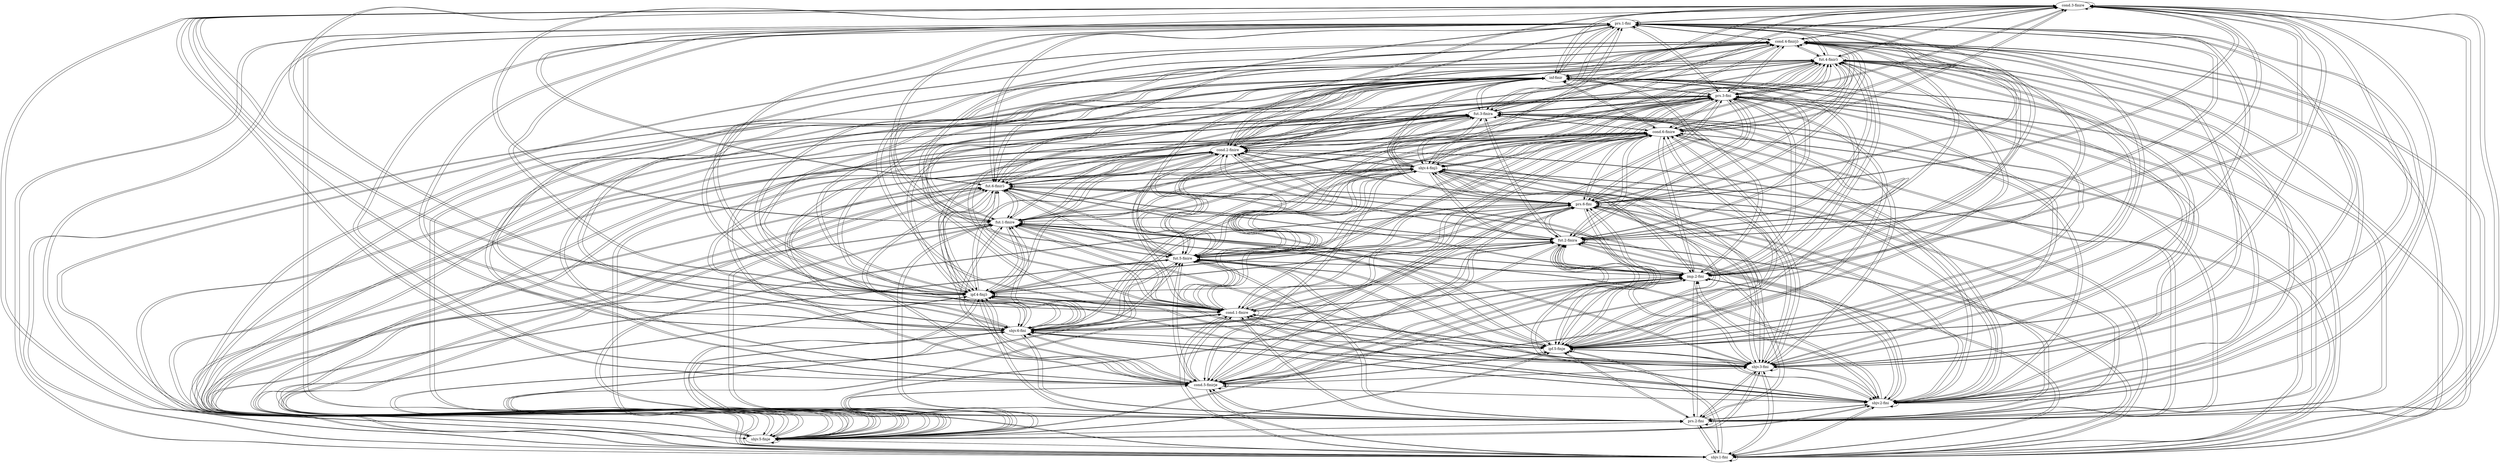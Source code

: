 digraph  {
	node [label="\N"];
	"cond.3-finirE"	 [cell="cond.3",
		label="cond.3-finire",
		tense=cond,
		weight=0.98];
	"cond.3-finirE" -> "cond.3-finirE"	 [weight=0.98];
	"prs.1-fini"	 [cell="prs.1",
		label="prs.1-fini",
		tense=prs,
		weight=1.0];
	"cond.3-finirE" -> "prs.1-fini"	 [weight=1.0];
	"sbjv.1-fini"	 [cell="sbjv.1",
		label="sbjv.1-fini",
		tense=sbjv,
		weight=0.16];
	"cond.3-finirE" -> "sbjv.1-fini"	 [weight=0.0256];
	"sbjv.5-finjE"	 [cell="sbjv.5",
		label="sbjv.5-finje",
		tense=sbjv,
		weight=0.2];
	"cond.3-finirE" -> "sbjv.5-finjE"	 [weight=0.04];
	"prs.2-fini"	 [cell="prs.2",
		label="prs.2-fini",
		tense=prs,
		weight=1.0];
	"cond.3-finirE" -> "prs.2-fini"	 [weight=1.0];
	"sbjv.2-fini"	 [cell="sbjv.2",
		label="sbjv.2-fini",
		tense=sbjv,
		weight=0.16];
	"cond.3-finirE" -> "sbjv.2-fini"	 [weight=0.0256];
	"cond.5-finirjE"	 [cell="cond.5",
		label="cond.5-finirje",
		tense=cond,
		weight=0.98];
	"cond.3-finirE" -> "cond.5-finirjE"	 [weight=0.98];
	"sbjv.3-fini"	 [cell="sbjv.3",
		label="sbjv.3-fini",
		tense=sbjv,
		weight=0.16];
	"cond.3-finirE" -> "sbjv.3-fini"	 [weight=0.0256];
	"ipf.5-finjE"	 [cell="ipf.5",
		label="ipf.5-finje",
		tense=ipf,
		weight=0.2];
	"cond.3-finirE" -> "ipf.5-finjE"	 [weight=0.04];
	"sbjv.6-fini"	 [cell="sbjv.6",
		label="sbjv.6-fini",
		tense=sbjv,
		weight=0.16];
	"cond.3-finirE" -> "sbjv.6-fini"	 [weight=0.0256];
	"cond.1-finirE"	 [cell="cond.1",
		label="cond.1-finire",
		tense=cond,
		weight=0.98];
	"cond.3-finirE" -> "cond.1-finirE"	 [weight=0.98];
	"ipf.4-finjô"	 [cell="ipf.4",
		label="ipf.4-finjɔ̃",
		tense=ipf,
		weight=0.2];
	"cond.3-finirE" -> "ipf.4-finjô"	 [weight=0.04];
	"imp.2-fini"	 [cell="imp.2",
		label="imp.2-fini",
		tense=imp,
		weight=1.0];
	"cond.3-finirE" -> "imp.2-fini"	 [weight=1.0];
	"fut.5-finirE"	 [cell="fut.5",
		label="fut.5-finire",
		tense=fut,
		weight=0.98];
	"cond.3-finirE" -> "fut.5-finirE"	 [weight=0.98];
	"fut.2-finira"	 [cell="fut.2",
		label="fut.2-finira",
		tense=fut,
		weight=0.98];
	"cond.3-finirE" -> "fut.2-finira"	 [weight=0.98];
	"fut.1-finirE"	 [cell="fut.1",
		label="fut.1-finire",
		tense=fut,
		weight=0.98];
	"cond.3-finirE" -> "fut.1-finirE"	 [weight=0.98];
	"prs.6-fini"	 [cell="prs.6",
		label="prs.6-fini",
		tense=prs,
		weight=0.16];
	"cond.3-finirE" -> "prs.6-fini"	 [weight=0.0256];
	"fut.6-finirô"	 [cell="fut.6",
		label="fut.6-finirɔ̃",
		tense=fut,
		weight=0.98];
	"cond.3-finirE" -> "fut.6-finirô"	 [weight=0.98];
	"sbjv.4-finjô"	 [cell="sbjv.4",
		label="sbjv.4-finjɔ̃",
		tense=sbjv,
		weight=0.2];
	"cond.3-finirE" -> "sbjv.4-finjô"	 [weight=0.04];
	"cond.2-finirE"	 [cell="cond.2",
		label="cond.2-finire",
		tense=cond,
		weight=0.98];
	"cond.3-finirE" -> "cond.2-finirE"	 [weight=0.98];
	"cond.6-finirE"	 [cell="cond.6",
		label="cond.6-finire",
		tense=cond,
		weight=0.98];
	"cond.3-finirE" -> "cond.6-finirE"	 [weight=0.98];
	"fut.3-finira"	 [cell="fut.3",
		label="fut.3-finira",
		tense=fut,
		weight=0.98];
	"cond.3-finirE" -> "fut.3-finira"	 [weight=0.98];
	"prs.3-fini"	 [cell="prs.3",
		label="prs.3-fini",
		tense=prs,
		weight=1.0];
	"cond.3-finirE" -> "prs.3-fini"	 [weight=1.0];
	"inf-finir"	 [cell=inf,
		label="inf-finir",
		tense=inf,
		weight=0.48];
	"cond.3-finirE" -> "inf-finir"	 [weight=0.2304];
	"fut.4-finirô"	 [cell="fut.4",
		label="fut.4-finirɔ̃",
		tense=fut,
		weight=0.98];
	"cond.3-finirE" -> "fut.4-finirô"	 [weight=0.98];
	"cond.4-finirjô"	 [cell="cond.4",
		label="cond.4-finirjɔ̃",
		tense=cond,
		weight=0.98];
	"cond.3-finirE" -> "cond.4-finirjô"	 [weight=0.98];
	"prs.1-fini" -> "cond.3-finirE"	 [weight=0.9604];
	"prs.1-fini" -> "prs.1-fini"	 [weight=1.0];
	"prs.1-fini" -> "sbjv.1-fini"	 [weight=0.0256];
	"prs.1-fini" -> "sbjv.5-finjE"	 [weight=0.04];
	"prs.1-fini" -> "prs.2-fini"	 [weight=1.0];
	"prs.1-fini" -> "sbjv.2-fini"	 [weight=0.0256];
	"prs.1-fini" -> "cond.5-finirjE"	 [weight=0.9604];
	"prs.1-fini" -> "sbjv.3-fini"	 [weight=0.0256];
	"prs.1-fini" -> "ipf.5-finjE"	 [weight=0.04];
	"prs.1-fini" -> "sbjv.6-fini"	 [weight=0.0256];
	"prs.1-fini" -> "cond.1-finirE"	 [weight=0.9604];
	"prs.1-fini" -> "ipf.4-finjô"	 [weight=0.04];
	"prs.1-fini" -> "imp.2-fini"	 [weight=1.0];
	"prs.1-fini" -> "fut.5-finirE"	 [weight=0.9604];
	"prs.1-fini" -> "fut.2-finira"	 [weight=0.9604];
	"prs.1-fini" -> "fut.1-finirE"	 [weight=0.9604];
	"prs.1-fini" -> "prs.6-fini"	 [weight=0.0256];
	"prs.1-fini" -> "fut.6-finirô"	 [weight=0.9604];
	"prs.1-fini" -> "sbjv.4-finjô"	 [weight=0.04];
	"prs.1-fini" -> "cond.2-finirE"	 [weight=0.9604];
	"prs.1-fini" -> "cond.6-finirE"	 [weight=0.9604];
	"prs.1-fini" -> "fut.3-finira"	 [weight=0.9604];
	"prs.1-fini" -> "prs.3-fini"	 [weight=1.0];
	"prs.1-fini" -> "inf-finir"	 [weight=0.2304];
	"prs.1-fini" -> "fut.4-finirô"	 [weight=0.9604];
	"prs.1-fini" -> "cond.4-finirjô"	 [weight=0.9604];
	"sbjv.1-fini" -> "cond.3-finirE"	 [weight=0.98];
	"sbjv.1-fini" -> "prs.1-fini"	 [weight=1.0];
	"sbjv.1-fini" -> "sbjv.1-fini"	 [weight=0.16];
	"sbjv.1-fini" -> "sbjv.5-finjE"	 [weight=0.184];
	"sbjv.1-fini" -> "prs.2-fini"	 [weight=1.0];
	"sbjv.1-fini" -> "sbjv.2-fini"	 [weight=0.16];
	"sbjv.1-fini" -> "cond.5-finirjE"	 [weight=0.98];
	"sbjv.1-fini" -> "sbjv.3-fini"	 [weight=0.16];
	"sbjv.1-fini" -> "ipf.5-finjE"	 [weight=0.184];
	"sbjv.1-fini" -> "sbjv.6-fini"	 [weight=0.16];
	"sbjv.1-fini" -> "cond.1-finirE"	 [weight=0.98];
	"sbjv.1-fini" -> "ipf.4-finjô"	 [weight=0.184];
	"sbjv.1-fini" -> "imp.2-fini"	 [weight=1.0];
	"sbjv.1-fini" -> "fut.5-finirE"	 [weight=0.98];
	"sbjv.1-fini" -> "fut.2-finira"	 [weight=0.98];
	"sbjv.1-fini" -> "fut.1-finirE"	 [weight=0.98];
	"sbjv.1-fini" -> "prs.6-fini"	 [weight=0.16];
	"sbjv.1-fini" -> "fut.6-finirô"	 [weight=0.98];
	"sbjv.1-fini" -> "sbjv.4-finjô"	 [weight=0.184];
	"sbjv.1-fini" -> "cond.2-finirE"	 [weight=0.98];
	"sbjv.1-fini" -> "cond.6-finirE"	 [weight=0.98];
	"sbjv.1-fini" -> "fut.3-finira"	 [weight=0.98];
	"sbjv.1-fini" -> "prs.3-fini"	 [weight=1.0];
	"sbjv.1-fini" -> "inf-finir"	 [weight=0.0192];
	"sbjv.1-fini" -> "fut.4-finirô"	 [weight=0.98];
	"sbjv.1-fini" -> "cond.4-finirjô"	 [weight=0.98];
	"sbjv.5-finjE" -> "cond.3-finirE"	 [weight=0.0294];
	"sbjv.5-finjE" -> "prs.1-fini"	 [weight=0.07];
	"sbjv.5-finjE" -> "sbjv.1-fini"	 [weight=0.008];
	"sbjv.5-finjE" -> "sbjv.5-finjE"	 [weight=0.2];
	"sbjv.5-finjE" -> "prs.2-fini"	 [weight=0.07];
	"sbjv.5-finjE" -> "sbjv.2-fini"	 [weight=0.008];
	"sbjv.5-finjE" -> "cond.5-finirjE"	 [weight=0.0294];
	"sbjv.5-finjE" -> "sbjv.3-fini"	 [weight=0.008];
	"sbjv.5-finjE" -> "ipf.5-finjE"	 [weight=0.2];
	"sbjv.5-finjE" -> "sbjv.6-fini"	 [weight=0.008];
	"sbjv.5-finjE" -> "cond.1-finirE"	 [weight=0.0294];
	"sbjv.5-finjE" -> "ipf.4-finjô"	 [weight=0.2];
	"sbjv.5-finjE" -> "imp.2-fini"	 [weight=0.07];
	"sbjv.5-finjE" -> "fut.5-finirE"	 [weight=0.0294];
	"sbjv.5-finjE" -> "fut.2-finira"	 [weight=0.0294];
	"sbjv.5-finjE" -> "fut.1-finirE"	 [weight=0.0294];
	"sbjv.5-finjE" -> "prs.6-fini"	 [weight=0.008];
	"sbjv.5-finjE" -> "fut.6-finirô"	 [weight=0.0294];
	"sbjv.5-finjE" -> "sbjv.4-finjô"	 [weight=0.2];
	"sbjv.5-finjE" -> "cond.2-finirE"	 [weight=0.0294];
	"sbjv.5-finjE" -> "cond.6-finirE"	 [weight=0.0294];
	"sbjv.5-finjE" -> "fut.3-finira"	 [weight=0.0294];
	"sbjv.5-finjE" -> "prs.3-fini"	 [weight=0.07];
	"sbjv.5-finjE" -> "inf-finir"	 [weight=0.0192];
	"sbjv.5-finjE" -> "fut.4-finirô"	 [weight=0.0294];
	"sbjv.5-finjE" -> "cond.4-finirjô"	 [weight=0.0294];
	"prs.2-fini" -> "cond.3-finirE"	 [weight=0.9604];
	"prs.2-fini" -> "prs.1-fini"	 [weight=1.0];
	"prs.2-fini" -> "sbjv.1-fini"	 [weight=0.0256];
	"prs.2-fini" -> "sbjv.5-finjE"	 [weight=0.04];
	"prs.2-fini" -> "prs.2-fini"	 [weight=1.0];
	"prs.2-fini" -> "sbjv.2-fini"	 [weight=0.0256];
	"prs.2-fini" -> "cond.5-finirjE"	 [weight=0.9604];
	"prs.2-fini" -> "sbjv.3-fini"	 [weight=0.0256];
	"prs.2-fini" -> "ipf.5-finjE"	 [weight=0.04];
	"prs.2-fini" -> "sbjv.6-fini"	 [weight=0.0256];
	"prs.2-fini" -> "cond.1-finirE"	 [weight=0.9604];
	"prs.2-fini" -> "ipf.4-finjô"	 [weight=0.04];
	"prs.2-fini" -> "imp.2-fini"	 [weight=1.0];
	"prs.2-fini" -> "fut.5-finirE"	 [weight=0.9604];
	"prs.2-fini" -> "fut.2-finira"	 [weight=0.9604];
	"prs.2-fini" -> "fut.1-finirE"	 [weight=0.9604];
	"prs.2-fini" -> "prs.6-fini"	 [weight=0.0256];
	"prs.2-fini" -> "fut.6-finirô"	 [weight=0.9604];
	"prs.2-fini" -> "sbjv.4-finjô"	 [weight=0.04];
	"prs.2-fini" -> "cond.2-finirE"	 [weight=0.9604];
	"prs.2-fini" -> "cond.6-finirE"	 [weight=0.9604];
	"prs.2-fini" -> "fut.3-finira"	 [weight=0.9604];
	"prs.2-fini" -> "prs.3-fini"	 [weight=1.0];
	"prs.2-fini" -> "inf-finir"	 [weight=0.2304];
	"prs.2-fini" -> "fut.4-finirô"	 [weight=0.9604];
	"prs.2-fini" -> "cond.4-finirjô"	 [weight=0.9604];
	"sbjv.2-fini" -> "cond.3-finirE"	 [weight=0.98];
	"sbjv.2-fini" -> "prs.1-fini"	 [weight=1.0];
	"sbjv.2-fini" -> "sbjv.1-fini"	 [weight=0.16];
	"sbjv.2-fini" -> "sbjv.5-finjE"	 [weight=0.184];
	"sbjv.2-fini" -> "prs.2-fini"	 [weight=1.0];
	"sbjv.2-fini" -> "sbjv.2-fini"	 [weight=0.16];
	"sbjv.2-fini" -> "cond.5-finirjE"	 [weight=0.98];
	"sbjv.2-fini" -> "sbjv.3-fini"	 [weight=0.16];
	"sbjv.2-fini" -> "ipf.5-finjE"	 [weight=0.184];
	"sbjv.2-fini" -> "sbjv.6-fini"	 [weight=0.16];
	"sbjv.2-fini" -> "cond.1-finirE"	 [weight=0.98];
	"sbjv.2-fini" -> "ipf.4-finjô"	 [weight=0.184];
	"sbjv.2-fini" -> "imp.2-fini"	 [weight=1.0];
	"sbjv.2-fini" -> "fut.5-finirE"	 [weight=0.98];
	"sbjv.2-fini" -> "fut.2-finira"	 [weight=0.98];
	"sbjv.2-fini" -> "fut.1-finirE"	 [weight=0.98];
	"sbjv.2-fini" -> "prs.6-fini"	 [weight=0.16];
	"sbjv.2-fini" -> "fut.6-finirô"	 [weight=0.98];
	"sbjv.2-fini" -> "sbjv.4-finjô"	 [weight=0.184];
	"sbjv.2-fini" -> "cond.2-finirE"	 [weight=0.98];
	"sbjv.2-fini" -> "cond.6-finirE"	 [weight=0.98];
	"sbjv.2-fini" -> "fut.3-finira"	 [weight=0.98];
	"sbjv.2-fini" -> "prs.3-fini"	 [weight=1.0];
	"sbjv.2-fini" -> "inf-finir"	 [weight=0.0192];
	"sbjv.2-fini" -> "fut.4-finirô"	 [weight=0.98];
	"sbjv.2-fini" -> "cond.4-finirjô"	 [weight=0.98];
	"cond.5-finirjE" -> "cond.3-finirE"	 [weight=0.98];
	"cond.5-finirjE" -> "prs.1-fini"	 [weight=1.0];
	"cond.5-finirjE" -> "sbjv.1-fini"	 [weight=0.0256];
	"cond.5-finirjE" -> "sbjv.5-finjE"	 [weight=0.04];
	"cond.5-finirjE" -> "prs.2-fini"	 [weight=1.0];
	"cond.5-finirjE" -> "sbjv.2-fini"	 [weight=0.0256];
	"cond.5-finirjE" -> "cond.5-finirjE"	 [weight=0.98];
	"cond.5-finirjE" -> "sbjv.3-fini"	 [weight=0.0256];
	"cond.5-finirjE" -> "ipf.5-finjE"	 [weight=0.04];
	"cond.5-finirjE" -> "sbjv.6-fini"	 [weight=0.0256];
	"cond.5-finirjE" -> "cond.1-finirE"	 [weight=0.98];
	"cond.5-finirjE" -> "ipf.4-finjô"	 [weight=0.04];
	"cond.5-finirjE" -> "imp.2-fini"	 [weight=1.0];
	"cond.5-finirjE" -> "fut.5-finirE"	 [weight=0.98];
	"cond.5-finirjE" -> "fut.2-finira"	 [weight=0.98];
	"cond.5-finirjE" -> "fut.1-finirE"	 [weight=0.98];
	"cond.5-finirjE" -> "prs.6-fini"	 [weight=0.0256];
	"cond.5-finirjE" -> "fut.6-finirô"	 [weight=0.98];
	"cond.5-finirjE" -> "sbjv.4-finjô"	 [weight=0.04];
	"cond.5-finirjE" -> "cond.2-finirE"	 [weight=0.98];
	"cond.5-finirjE" -> "cond.6-finirE"	 [weight=0.98];
	"cond.5-finirjE" -> "fut.3-finira"	 [weight=0.98];
	"cond.5-finirjE" -> "prs.3-fini"	 [weight=1.0];
	"cond.5-finirjE" -> "inf-finir"	 [weight=0.2304];
	"cond.5-finirjE" -> "fut.4-finirô"	 [weight=0.98];
	"cond.5-finirjE" -> "cond.4-finirjô"	 [weight=0.98];
	"sbjv.3-fini" -> "cond.3-finirE"	 [weight=0.98];
	"sbjv.3-fini" -> "prs.1-fini"	 [weight=1.0];
	"sbjv.3-fini" -> "sbjv.1-fini"	 [weight=0.16];
	"sbjv.3-fini" -> "sbjv.5-finjE"	 [weight=0.184];
	"sbjv.3-fini" -> "prs.2-fini"	 [weight=1.0];
	"sbjv.3-fini" -> "sbjv.2-fini"	 [weight=0.16];
	"sbjv.3-fini" -> "cond.5-finirjE"	 [weight=0.98];
	"sbjv.3-fini" -> "sbjv.3-fini"	 [weight=0.16];
	"sbjv.3-fini" -> "ipf.5-finjE"	 [weight=0.184];
	"sbjv.3-fini" -> "sbjv.6-fini"	 [weight=0.16];
	"sbjv.3-fini" -> "cond.1-finirE"	 [weight=0.98];
	"sbjv.3-fini" -> "ipf.4-finjô"	 [weight=0.184];
	"sbjv.3-fini" -> "imp.2-fini"	 [weight=1.0];
	"sbjv.3-fini" -> "fut.5-finirE"	 [weight=0.98];
	"sbjv.3-fini" -> "fut.2-finira"	 [weight=0.98];
	"sbjv.3-fini" -> "fut.1-finirE"	 [weight=0.98];
	"sbjv.3-fini" -> "prs.6-fini"	 [weight=0.16];
	"sbjv.3-fini" -> "fut.6-finirô"	 [weight=0.98];
	"sbjv.3-fini" -> "sbjv.4-finjô"	 [weight=0.184];
	"sbjv.3-fini" -> "cond.2-finirE"	 [weight=0.98];
	"sbjv.3-fini" -> "cond.6-finirE"	 [weight=0.98];
	"sbjv.3-fini" -> "fut.3-finira"	 [weight=0.98];
	"sbjv.3-fini" -> "prs.3-fini"	 [weight=1.0];
	"sbjv.3-fini" -> "inf-finir"	 [weight=0.0192];
	"sbjv.3-fini" -> "fut.4-finirô"	 [weight=0.98];
	"sbjv.3-fini" -> "cond.4-finirjô"	 [weight=0.98];
	"ipf.5-finjE" -> "cond.3-finirE"	 [weight=0.0294];
	"ipf.5-finjE" -> "prs.1-fini"	 [weight=0.07];
	"ipf.5-finjE" -> "sbjv.1-fini"	 [weight=0.008];
	"ipf.5-finjE" -> "sbjv.5-finjE"	 [weight=0.2];
	"ipf.5-finjE" -> "prs.2-fini"	 [weight=0.07];
	"ipf.5-finjE" -> "sbjv.2-fini"	 [weight=0.008];
	"ipf.5-finjE" -> "cond.5-finirjE"	 [weight=0.0294];
	"ipf.5-finjE" -> "sbjv.3-fini"	 [weight=0.008];
	"ipf.5-finjE" -> "ipf.5-finjE"	 [weight=0.2];
	"ipf.5-finjE" -> "sbjv.6-fini"	 [weight=0.008];
	"ipf.5-finjE" -> "cond.1-finirE"	 [weight=0.0294];
	"ipf.5-finjE" -> "ipf.4-finjô"	 [weight=0.2];
	"ipf.5-finjE" -> "imp.2-fini"	 [weight=0.07];
	"ipf.5-finjE" -> "fut.5-finirE"	 [weight=0.0294];
	"ipf.5-finjE" -> "fut.2-finira"	 [weight=0.0294];
	"ipf.5-finjE" -> "fut.1-finirE"	 [weight=0.0294];
	"ipf.5-finjE" -> "prs.6-fini"	 [weight=0.008];
	"ipf.5-finjE" -> "fut.6-finirô"	 [weight=0.0294];
	"ipf.5-finjE" -> "sbjv.4-finjô"	 [weight=0.2];
	"ipf.5-finjE" -> "cond.2-finirE"	 [weight=0.0294];
	"ipf.5-finjE" -> "cond.6-finirE"	 [weight=0.0294];
	"ipf.5-finjE" -> "fut.3-finira"	 [weight=0.0294];
	"ipf.5-finjE" -> "prs.3-fini"	 [weight=0.07];
	"ipf.5-finjE" -> "inf-finir"	 [weight=0.0192];
	"ipf.5-finjE" -> "fut.4-finirô"	 [weight=0.0294];
	"ipf.5-finjE" -> "cond.4-finirjô"	 [weight=0.0294];
	"sbjv.6-fini" -> "cond.3-finirE"	 [weight=0.98];
	"sbjv.6-fini" -> "prs.1-fini"	 [weight=1.0];
	"sbjv.6-fini" -> "sbjv.1-fini"	 [weight=0.16];
	"sbjv.6-fini" -> "sbjv.5-finjE"	 [weight=0.184];
	"sbjv.6-fini" -> "prs.2-fini"	 [weight=1.0];
	"sbjv.6-fini" -> "sbjv.2-fini"	 [weight=0.16];
	"sbjv.6-fini" -> "cond.5-finirjE"	 [weight=0.98];
	"sbjv.6-fini" -> "sbjv.3-fini"	 [weight=0.16];
	"sbjv.6-fini" -> "ipf.5-finjE"	 [weight=0.184];
	"sbjv.6-fini" -> "sbjv.6-fini"	 [weight=0.16];
	"sbjv.6-fini" -> "cond.1-finirE"	 [weight=0.98];
	"sbjv.6-fini" -> "ipf.4-finjô"	 [weight=0.184];
	"sbjv.6-fini" -> "imp.2-fini"	 [weight=1.0];
	"sbjv.6-fini" -> "fut.5-finirE"	 [weight=0.98];
	"sbjv.6-fini" -> "fut.2-finira"	 [weight=0.98];
	"sbjv.6-fini" -> "fut.1-finirE"	 [weight=0.98];
	"sbjv.6-fini" -> "prs.6-fini"	 [weight=0.16];
	"sbjv.6-fini" -> "fut.6-finirô"	 [weight=0.98];
	"sbjv.6-fini" -> "sbjv.4-finjô"	 [weight=0.184];
	"sbjv.6-fini" -> "cond.2-finirE"	 [weight=0.98];
	"sbjv.6-fini" -> "cond.6-finirE"	 [weight=0.98];
	"sbjv.6-fini" -> "fut.3-finira"	 [weight=0.98];
	"sbjv.6-fini" -> "prs.3-fini"	 [weight=1.0];
	"sbjv.6-fini" -> "inf-finir"	 [weight=0.0192];
	"sbjv.6-fini" -> "fut.4-finirô"	 [weight=0.98];
	"sbjv.6-fini" -> "cond.4-finirjô"	 [weight=0.98];
	"cond.1-finirE" -> "cond.3-finirE"	 [weight=0.98];
	"cond.1-finirE" -> "prs.1-fini"	 [weight=1.0];
	"cond.1-finirE" -> "sbjv.1-fini"	 [weight=0.0256];
	"cond.1-finirE" -> "sbjv.5-finjE"	 [weight=0.04];
	"cond.1-finirE" -> "prs.2-fini"	 [weight=1.0];
	"cond.1-finirE" -> "sbjv.2-fini"	 [weight=0.0256];
	"cond.1-finirE" -> "cond.5-finirjE"	 [weight=0.98];
	"cond.1-finirE" -> "sbjv.3-fini"	 [weight=0.0256];
	"cond.1-finirE" -> "ipf.5-finjE"	 [weight=0.04];
	"cond.1-finirE" -> "sbjv.6-fini"	 [weight=0.0256];
	"cond.1-finirE" -> "cond.1-finirE"	 [weight=0.98];
	"cond.1-finirE" -> "ipf.4-finjô"	 [weight=0.04];
	"cond.1-finirE" -> "imp.2-fini"	 [weight=1.0];
	"cond.1-finirE" -> "fut.5-finirE"	 [weight=0.98];
	"cond.1-finirE" -> "fut.2-finira"	 [weight=0.98];
	"cond.1-finirE" -> "fut.1-finirE"	 [weight=0.98];
	"cond.1-finirE" -> "prs.6-fini"	 [weight=0.0256];
	"cond.1-finirE" -> "fut.6-finirô"	 [weight=0.98];
	"cond.1-finirE" -> "sbjv.4-finjô"	 [weight=0.04];
	"cond.1-finirE" -> "cond.2-finirE"	 [weight=0.98];
	"cond.1-finirE" -> "cond.6-finirE"	 [weight=0.98];
	"cond.1-finirE" -> "fut.3-finira"	 [weight=0.98];
	"cond.1-finirE" -> "prs.3-fini"	 [weight=1.0];
	"cond.1-finirE" -> "inf-finir"	 [weight=0.2304];
	"cond.1-finirE" -> "fut.4-finirô"	 [weight=0.98];
	"cond.1-finirE" -> "cond.4-finirjô"	 [weight=0.98];
	"ipf.4-finjô" -> "cond.3-finirE"	 [weight=0.0294];
	"ipf.4-finjô" -> "prs.1-fini"	 [weight=0.07];
	"ipf.4-finjô" -> "sbjv.1-fini"	 [weight=0.008];
	"ipf.4-finjô" -> "sbjv.5-finjE"	 [weight=0.2];
	"ipf.4-finjô" -> "prs.2-fini"	 [weight=0.07];
	"ipf.4-finjô" -> "sbjv.2-fini"	 [weight=0.008];
	"ipf.4-finjô" -> "cond.5-finirjE"	 [weight=0.0294];
	"ipf.4-finjô" -> "sbjv.3-fini"	 [weight=0.008];
	"ipf.4-finjô" -> "ipf.5-finjE"	 [weight=0.2];
	"ipf.4-finjô" -> "sbjv.6-fini"	 [weight=0.008];
	"ipf.4-finjô" -> "cond.1-finirE"	 [weight=0.0294];
	"ipf.4-finjô" -> "ipf.4-finjô"	 [weight=0.2];
	"ipf.4-finjô" -> "imp.2-fini"	 [weight=0.07];
	"ipf.4-finjô" -> "fut.5-finirE"	 [weight=0.0294];
	"ipf.4-finjô" -> "fut.2-finira"	 [weight=0.0294];
	"ipf.4-finjô" -> "fut.1-finirE"	 [weight=0.0294];
	"ipf.4-finjô" -> "prs.6-fini"	 [weight=0.008];
	"ipf.4-finjô" -> "fut.6-finirô"	 [weight=0.0294];
	"ipf.4-finjô" -> "sbjv.4-finjô"	 [weight=0.2];
	"ipf.4-finjô" -> "cond.2-finirE"	 [weight=0.0294];
	"ipf.4-finjô" -> "cond.6-finirE"	 [weight=0.0294];
	"ipf.4-finjô" -> "fut.3-finira"	 [weight=0.0294];
	"ipf.4-finjô" -> "prs.3-fini"	 [weight=0.07];
	"ipf.4-finjô" -> "inf-finir"	 [weight=0.0192];
	"ipf.4-finjô" -> "fut.4-finirô"	 [weight=0.0294];
	"ipf.4-finjô" -> "cond.4-finirjô"	 [weight=0.0294];
	"imp.2-fini" -> "cond.3-finirE"	 [weight=0.9604];
	"imp.2-fini" -> "prs.1-fini"	 [weight=1.0];
	"imp.2-fini" -> "sbjv.1-fini"	 [weight=0.0256];
	"imp.2-fini" -> "sbjv.5-finjE"	 [weight=0.04];
	"imp.2-fini" -> "prs.2-fini"	 [weight=1.0];
	"imp.2-fini" -> "sbjv.2-fini"	 [weight=0.0256];
	"imp.2-fini" -> "cond.5-finirjE"	 [weight=0.9604];
	"imp.2-fini" -> "sbjv.3-fini"	 [weight=0.0256];
	"imp.2-fini" -> "ipf.5-finjE"	 [weight=0.04];
	"imp.2-fini" -> "sbjv.6-fini"	 [weight=0.0256];
	"imp.2-fini" -> "cond.1-finirE"	 [weight=0.9604];
	"imp.2-fini" -> "ipf.4-finjô"	 [weight=0.04];
	"imp.2-fini" -> "imp.2-fini"	 [weight=1.0];
	"imp.2-fini" -> "fut.5-finirE"	 [weight=0.9604];
	"imp.2-fini" -> "fut.2-finira"	 [weight=0.9604];
	"imp.2-fini" -> "fut.1-finirE"	 [weight=0.9604];
	"imp.2-fini" -> "prs.6-fini"	 [weight=0.0256];
	"imp.2-fini" -> "fut.6-finirô"	 [weight=0.9604];
	"imp.2-fini" -> "sbjv.4-finjô"	 [weight=0.04];
	"imp.2-fini" -> "cond.2-finirE"	 [weight=0.9604];
	"imp.2-fini" -> "cond.6-finirE"	 [weight=0.9604];
	"imp.2-fini" -> "fut.3-finira"	 [weight=0.9604];
	"imp.2-fini" -> "prs.3-fini"	 [weight=1.0];
	"imp.2-fini" -> "inf-finir"	 [weight=0.2304];
	"imp.2-fini" -> "fut.4-finirô"	 [weight=0.9604];
	"imp.2-fini" -> "cond.4-finirjô"	 [weight=0.9604];
	"fut.5-finirE" -> "cond.3-finirE"	 [weight=0.98];
	"fut.5-finirE" -> "prs.1-fini"	 [weight=1.0];
	"fut.5-finirE" -> "sbjv.1-fini"	 [weight=0.0256];
	"fut.5-finirE" -> "sbjv.5-finjE"	 [weight=0.054];
	"fut.5-finirE" -> "prs.2-fini"	 [weight=1.0];
	"fut.5-finirE" -> "sbjv.2-fini"	 [weight=0.0256];
	"fut.5-finirE" -> "cond.5-finirjE"	 [weight=0.98];
	"fut.5-finirE" -> "sbjv.3-fini"	 [weight=0.0256];
	"fut.5-finirE" -> "ipf.5-finjE"	 [weight=0.054];
	"fut.5-finirE" -> "sbjv.6-fini"	 [weight=0.0256];
	"fut.5-finirE" -> "cond.1-finirE"	 [weight=0.98];
	"fut.5-finirE" -> "ipf.4-finjô"	 [weight=0.054];
	"fut.5-finirE" -> "imp.2-fini"	 [weight=1.0];
	"fut.5-finirE" -> "fut.5-finirE"	 [weight=0.98];
	"fut.5-finirE" -> "fut.2-finira"	 [weight=0.98];
	"fut.5-finirE" -> "fut.1-finirE"	 [weight=0.98];
	"fut.5-finirE" -> "prs.6-fini"	 [weight=0.0256];
	"fut.5-finirE" -> "fut.6-finirô"	 [weight=0.98];
	"fut.5-finirE" -> "sbjv.4-finjô"	 [weight=0.054];
	"fut.5-finirE" -> "cond.2-finirE"	 [weight=0.98];
	"fut.5-finirE" -> "cond.6-finirE"	 [weight=0.98];
	"fut.5-finirE" -> "fut.3-finira"	 [weight=0.98];
	"fut.5-finirE" -> "prs.3-fini"	 [weight=1.0];
	"fut.5-finirE" -> "inf-finir"	 [weight=0.24];
	"fut.5-finirE" -> "fut.4-finirô"	 [weight=0.98];
	"fut.5-finirE" -> "cond.4-finirjô"	 [weight=0.98];
	"fut.2-finira" -> "cond.3-finirE"	 [weight=0.98];
	"fut.2-finira" -> "prs.1-fini"	 [weight=1.0];
	"fut.2-finira" -> "sbjv.1-fini"	 [weight=0.0256];
	"fut.2-finira" -> "sbjv.5-finjE"	 [weight=0.054];
	"fut.2-finira" -> "prs.2-fini"	 [weight=1.0];
	"fut.2-finira" -> "sbjv.2-fini"	 [weight=0.0256];
	"fut.2-finira" -> "cond.5-finirjE"	 [weight=0.98];
	"fut.2-finira" -> "sbjv.3-fini"	 [weight=0.0256];
	"fut.2-finira" -> "ipf.5-finjE"	 [weight=0.054];
	"fut.2-finira" -> "sbjv.6-fini"	 [weight=0.0256];
	"fut.2-finira" -> "cond.1-finirE"	 [weight=0.98];
	"fut.2-finira" -> "ipf.4-finjô"	 [weight=0.054];
	"fut.2-finira" -> "imp.2-fini"	 [weight=1.0];
	"fut.2-finira" -> "fut.5-finirE"	 [weight=0.98];
	"fut.2-finira" -> "fut.2-finira"	 [weight=0.98];
	"fut.2-finira" -> "fut.1-finirE"	 [weight=0.98];
	"fut.2-finira" -> "prs.6-fini"	 [weight=0.0256];
	"fut.2-finira" -> "fut.6-finirô"	 [weight=0.98];
	"fut.2-finira" -> "sbjv.4-finjô"	 [weight=0.054];
	"fut.2-finira" -> "cond.2-finirE"	 [weight=0.98];
	"fut.2-finira" -> "cond.6-finirE"	 [weight=0.98];
	"fut.2-finira" -> "fut.3-finira"	 [weight=0.98];
	"fut.2-finira" -> "prs.3-fini"	 [weight=1.0];
	"fut.2-finira" -> "inf-finir"	 [weight=0.24];
	"fut.2-finira" -> "fut.4-finirô"	 [weight=0.98];
	"fut.2-finira" -> "cond.4-finirjô"	 [weight=0.98];
	"fut.1-finirE" -> "cond.3-finirE"	 [weight=0.98];
	"fut.1-finirE" -> "prs.1-fini"	 [weight=1.0];
	"fut.1-finirE" -> "sbjv.1-fini"	 [weight=0.0256];
	"fut.1-finirE" -> "sbjv.5-finjE"	 [weight=0.054];
	"fut.1-finirE" -> "prs.2-fini"	 [weight=1.0];
	"fut.1-finirE" -> "sbjv.2-fini"	 [weight=0.0256];
	"fut.1-finirE" -> "cond.5-finirjE"	 [weight=0.98];
	"fut.1-finirE" -> "sbjv.3-fini"	 [weight=0.0256];
	"fut.1-finirE" -> "ipf.5-finjE"	 [weight=0.054];
	"fut.1-finirE" -> "sbjv.6-fini"	 [weight=0.0256];
	"fut.1-finirE" -> "cond.1-finirE"	 [weight=0.98];
	"fut.1-finirE" -> "ipf.4-finjô"	 [weight=0.054];
	"fut.1-finirE" -> "imp.2-fini"	 [weight=1.0];
	"fut.1-finirE" -> "fut.5-finirE"	 [weight=0.98];
	"fut.1-finirE" -> "fut.2-finira"	 [weight=0.98];
	"fut.1-finirE" -> "fut.1-finirE"	 [weight=0.98];
	"fut.1-finirE" -> "prs.6-fini"	 [weight=0.0256];
	"fut.1-finirE" -> "fut.6-finirô"	 [weight=0.98];
	"fut.1-finirE" -> "sbjv.4-finjô"	 [weight=0.054];
	"fut.1-finirE" -> "cond.2-finirE"	 [weight=0.98];
	"fut.1-finirE" -> "cond.6-finirE"	 [weight=0.98];
	"fut.1-finirE" -> "fut.3-finira"	 [weight=0.98];
	"fut.1-finirE" -> "prs.3-fini"	 [weight=1.0];
	"fut.1-finirE" -> "inf-finir"	 [weight=0.24];
	"fut.1-finirE" -> "fut.4-finirô"	 [weight=0.98];
	"fut.1-finirE" -> "cond.4-finirjô"	 [weight=0.98];
	"prs.6-fini" -> "cond.3-finirE"	 [weight=0.98];
	"prs.6-fini" -> "prs.1-fini"	 [weight=1.0];
	"prs.6-fini" -> "sbjv.1-fini"	 [weight=0.16];
	"prs.6-fini" -> "sbjv.5-finjE"	 [weight=0.184];
	"prs.6-fini" -> "prs.2-fini"	 [weight=1.0];
	"prs.6-fini" -> "sbjv.2-fini"	 [weight=0.16];
	"prs.6-fini" -> "cond.5-finirjE"	 [weight=0.98];
	"prs.6-fini" -> "sbjv.3-fini"	 [weight=0.16];
	"prs.6-fini" -> "ipf.5-finjE"	 [weight=0.184];
	"prs.6-fini" -> "sbjv.6-fini"	 [weight=0.16];
	"prs.6-fini" -> "cond.1-finirE"	 [weight=0.98];
	"prs.6-fini" -> "ipf.4-finjô"	 [weight=0.184];
	"prs.6-fini" -> "imp.2-fini"	 [weight=1.0];
	"prs.6-fini" -> "fut.5-finirE"	 [weight=0.98];
	"prs.6-fini" -> "fut.2-finira"	 [weight=0.98];
	"prs.6-fini" -> "fut.1-finirE"	 [weight=0.98];
	"prs.6-fini" -> "prs.6-fini"	 [weight=0.16];
	"prs.6-fini" -> "fut.6-finirô"	 [weight=0.98];
	"prs.6-fini" -> "sbjv.4-finjô"	 [weight=0.184];
	"prs.6-fini" -> "cond.2-finirE"	 [weight=0.98];
	"prs.6-fini" -> "cond.6-finirE"	 [weight=0.98];
	"prs.6-fini" -> "fut.3-finira"	 [weight=0.98];
	"prs.6-fini" -> "prs.3-fini"	 [weight=1.0];
	"prs.6-fini" -> "inf-finir"	 [weight=0.0192];
	"prs.6-fini" -> "fut.4-finirô"	 [weight=0.98];
	"prs.6-fini" -> "cond.4-finirjô"	 [weight=0.98];
	"fut.6-finirô" -> "cond.3-finirE"	 [weight=0.98];
	"fut.6-finirô" -> "prs.1-fini"	 [weight=1.0];
	"fut.6-finirô" -> "sbjv.1-fini"	 [weight=0.0256];
	"fut.6-finirô" -> "sbjv.5-finjE"	 [weight=0.054];
	"fut.6-finirô" -> "prs.2-fini"	 [weight=1.0];
	"fut.6-finirô" -> "sbjv.2-fini"	 [weight=0.0256];
	"fut.6-finirô" -> "cond.5-finirjE"	 [weight=0.98];
	"fut.6-finirô" -> "sbjv.3-fini"	 [weight=0.0256];
	"fut.6-finirô" -> "ipf.5-finjE"	 [weight=0.054];
	"fut.6-finirô" -> "sbjv.6-fini"	 [weight=0.0256];
	"fut.6-finirô" -> "cond.1-finirE"	 [weight=0.98];
	"fut.6-finirô" -> "ipf.4-finjô"	 [weight=0.054];
	"fut.6-finirô" -> "imp.2-fini"	 [weight=1.0];
	"fut.6-finirô" -> "fut.5-finirE"	 [weight=0.98];
	"fut.6-finirô" -> "fut.2-finira"	 [weight=0.98];
	"fut.6-finirô" -> "fut.1-finirE"	 [weight=0.98];
	"fut.6-finirô" -> "prs.6-fini"	 [weight=0.0256];
	"fut.6-finirô" -> "fut.6-finirô"	 [weight=0.98];
	"fut.6-finirô" -> "sbjv.4-finjô"	 [weight=0.054];
	"fut.6-finirô" -> "cond.2-finirE"	 [weight=0.98];
	"fut.6-finirô" -> "cond.6-finirE"	 [weight=0.98];
	"fut.6-finirô" -> "fut.3-finira"	 [weight=0.98];
	"fut.6-finirô" -> "prs.3-fini"	 [weight=1.0];
	"fut.6-finirô" -> "inf-finir"	 [weight=0.24];
	"fut.6-finirô" -> "fut.4-finirô"	 [weight=0.98];
	"fut.6-finirô" -> "cond.4-finirjô"	 [weight=0.98];
	"sbjv.4-finjô" -> "cond.3-finirE"	 [weight=0.0294];
	"sbjv.4-finjô" -> "prs.1-fini"	 [weight=0.07];
	"sbjv.4-finjô" -> "sbjv.1-fini"	 [weight=0.008];
	"sbjv.4-finjô" -> "sbjv.5-finjE"	 [weight=0.2];
	"sbjv.4-finjô" -> "prs.2-fini"	 [weight=0.07];
	"sbjv.4-finjô" -> "sbjv.2-fini"	 [weight=0.008];
	"sbjv.4-finjô" -> "cond.5-finirjE"	 [weight=0.0294];
	"sbjv.4-finjô" -> "sbjv.3-fini"	 [weight=0.008];
	"sbjv.4-finjô" -> "ipf.5-finjE"	 [weight=0.2];
	"sbjv.4-finjô" -> "sbjv.6-fini"	 [weight=0.008];
	"sbjv.4-finjô" -> "cond.1-finirE"	 [weight=0.0294];
	"sbjv.4-finjô" -> "ipf.4-finjô"	 [weight=0.2];
	"sbjv.4-finjô" -> "imp.2-fini"	 [weight=0.07];
	"sbjv.4-finjô" -> "fut.5-finirE"	 [weight=0.0294];
	"sbjv.4-finjô" -> "fut.2-finira"	 [weight=0.0294];
	"sbjv.4-finjô" -> "fut.1-finirE"	 [weight=0.0294];
	"sbjv.4-finjô" -> "prs.6-fini"	 [weight=0.008];
	"sbjv.4-finjô" -> "fut.6-finirô"	 [weight=0.0294];
	"sbjv.4-finjô" -> "sbjv.4-finjô"	 [weight=0.2];
	"sbjv.4-finjô" -> "cond.2-finirE"	 [weight=0.0294];
	"sbjv.4-finjô" -> "cond.6-finirE"	 [weight=0.0294];
	"sbjv.4-finjô" -> "fut.3-finira"	 [weight=0.0294];
	"sbjv.4-finjô" -> "prs.3-fini"	 [weight=0.07];
	"sbjv.4-finjô" -> "inf-finir"	 [weight=0.0192];
	"sbjv.4-finjô" -> "fut.4-finirô"	 [weight=0.0294];
	"sbjv.4-finjô" -> "cond.4-finirjô"	 [weight=0.0294];
	"cond.2-finirE" -> "cond.3-finirE"	 [weight=0.98];
	"cond.2-finirE" -> "prs.1-fini"	 [weight=1.0];
	"cond.2-finirE" -> "sbjv.1-fini"	 [weight=0.0256];
	"cond.2-finirE" -> "sbjv.5-finjE"	 [weight=0.04];
	"cond.2-finirE" -> "prs.2-fini"	 [weight=1.0];
	"cond.2-finirE" -> "sbjv.2-fini"	 [weight=0.0256];
	"cond.2-finirE" -> "cond.5-finirjE"	 [weight=0.98];
	"cond.2-finirE" -> "sbjv.3-fini"	 [weight=0.0256];
	"cond.2-finirE" -> "ipf.5-finjE"	 [weight=0.04];
	"cond.2-finirE" -> "sbjv.6-fini"	 [weight=0.0256];
	"cond.2-finirE" -> "cond.1-finirE"	 [weight=0.98];
	"cond.2-finirE" -> "ipf.4-finjô"	 [weight=0.04];
	"cond.2-finirE" -> "imp.2-fini"	 [weight=1.0];
	"cond.2-finirE" -> "fut.5-finirE"	 [weight=0.98];
	"cond.2-finirE" -> "fut.2-finira"	 [weight=0.98];
	"cond.2-finirE" -> "fut.1-finirE"	 [weight=0.98];
	"cond.2-finirE" -> "prs.6-fini"	 [weight=0.0256];
	"cond.2-finirE" -> "fut.6-finirô"	 [weight=0.98];
	"cond.2-finirE" -> "sbjv.4-finjô"	 [weight=0.04];
	"cond.2-finirE" -> "cond.2-finirE"	 [weight=0.98];
	"cond.2-finirE" -> "cond.6-finirE"	 [weight=0.98];
	"cond.2-finirE" -> "fut.3-finira"	 [weight=0.98];
	"cond.2-finirE" -> "prs.3-fini"	 [weight=1.0];
	"cond.2-finirE" -> "inf-finir"	 [weight=0.2304];
	"cond.2-finirE" -> "fut.4-finirô"	 [weight=0.98];
	"cond.2-finirE" -> "cond.4-finirjô"	 [weight=0.98];
	"cond.6-finirE" -> "cond.3-finirE"	 [weight=0.98];
	"cond.6-finirE" -> "prs.1-fini"	 [weight=1.0];
	"cond.6-finirE" -> "sbjv.1-fini"	 [weight=0.0256];
	"cond.6-finirE" -> "sbjv.5-finjE"	 [weight=0.04];
	"cond.6-finirE" -> "prs.2-fini"	 [weight=1.0];
	"cond.6-finirE" -> "sbjv.2-fini"	 [weight=0.0256];
	"cond.6-finirE" -> "cond.5-finirjE"	 [weight=0.98];
	"cond.6-finirE" -> "sbjv.3-fini"	 [weight=0.0256];
	"cond.6-finirE" -> "ipf.5-finjE"	 [weight=0.04];
	"cond.6-finirE" -> "sbjv.6-fini"	 [weight=0.0256];
	"cond.6-finirE" -> "cond.1-finirE"	 [weight=0.98];
	"cond.6-finirE" -> "ipf.4-finjô"	 [weight=0.04];
	"cond.6-finirE" -> "imp.2-fini"	 [weight=1.0];
	"cond.6-finirE" -> "fut.5-finirE"	 [weight=0.98];
	"cond.6-finirE" -> "fut.2-finira"	 [weight=0.98];
	"cond.6-finirE" -> "fut.1-finirE"	 [weight=0.98];
	"cond.6-finirE" -> "prs.6-fini"	 [weight=0.0256];
	"cond.6-finirE" -> "fut.6-finirô"	 [weight=0.98];
	"cond.6-finirE" -> "sbjv.4-finjô"	 [weight=0.04];
	"cond.6-finirE" -> "cond.2-finirE"	 [weight=0.98];
	"cond.6-finirE" -> "cond.6-finirE"	 [weight=0.98];
	"cond.6-finirE" -> "fut.3-finira"	 [weight=0.98];
	"cond.6-finirE" -> "prs.3-fini"	 [weight=1.0];
	"cond.6-finirE" -> "inf-finir"	 [weight=0.2304];
	"cond.6-finirE" -> "fut.4-finirô"	 [weight=0.98];
	"cond.6-finirE" -> "cond.4-finirjô"	 [weight=0.98];
	"fut.3-finira" -> "cond.3-finirE"	 [weight=0.98];
	"fut.3-finira" -> "prs.1-fini"	 [weight=1.0];
	"fut.3-finira" -> "sbjv.1-fini"	 [weight=0.0256];
	"fut.3-finira" -> "sbjv.5-finjE"	 [weight=0.054];
	"fut.3-finira" -> "prs.2-fini"	 [weight=1.0];
	"fut.3-finira" -> "sbjv.2-fini"	 [weight=0.0256];
	"fut.3-finira" -> "cond.5-finirjE"	 [weight=0.98];
	"fut.3-finira" -> "sbjv.3-fini"	 [weight=0.0256];
	"fut.3-finira" -> "ipf.5-finjE"	 [weight=0.054];
	"fut.3-finira" -> "sbjv.6-fini"	 [weight=0.0256];
	"fut.3-finira" -> "cond.1-finirE"	 [weight=0.98];
	"fut.3-finira" -> "ipf.4-finjô"	 [weight=0.054];
	"fut.3-finira" -> "imp.2-fini"	 [weight=1.0];
	"fut.3-finira" -> "fut.5-finirE"	 [weight=0.98];
	"fut.3-finira" -> "fut.2-finira"	 [weight=0.98];
	"fut.3-finira" -> "fut.1-finirE"	 [weight=0.98];
	"fut.3-finira" -> "prs.6-fini"	 [weight=0.0256];
	"fut.3-finira" -> "fut.6-finirô"	 [weight=0.98];
	"fut.3-finira" -> "sbjv.4-finjô"	 [weight=0.054];
	"fut.3-finira" -> "cond.2-finirE"	 [weight=0.98];
	"fut.3-finira" -> "cond.6-finirE"	 [weight=0.98];
	"fut.3-finira" -> "fut.3-finira"	 [weight=0.98];
	"fut.3-finira" -> "prs.3-fini"	 [weight=1.0];
	"fut.3-finira" -> "inf-finir"	 [weight=0.24];
	"fut.3-finira" -> "fut.4-finirô"	 [weight=0.98];
	"fut.3-finira" -> "cond.4-finirjô"	 [weight=0.98];
	"prs.3-fini" -> "cond.3-finirE"	 [weight=0.9604];
	"prs.3-fini" -> "prs.1-fini"	 [weight=1.0];
	"prs.3-fini" -> "sbjv.1-fini"	 [weight=0.0256];
	"prs.3-fini" -> "sbjv.5-finjE"	 [weight=0.04];
	"prs.3-fini" -> "prs.2-fini"	 [weight=1.0];
	"prs.3-fini" -> "sbjv.2-fini"	 [weight=0.0256];
	"prs.3-fini" -> "cond.5-finirjE"	 [weight=0.9604];
	"prs.3-fini" -> "sbjv.3-fini"	 [weight=0.0256];
	"prs.3-fini" -> "ipf.5-finjE"	 [weight=0.04];
	"prs.3-fini" -> "sbjv.6-fini"	 [weight=0.0256];
	"prs.3-fini" -> "cond.1-finirE"	 [weight=0.9604];
	"prs.3-fini" -> "ipf.4-finjô"	 [weight=0.04];
	"prs.3-fini" -> "imp.2-fini"	 [weight=1.0];
	"prs.3-fini" -> "fut.5-finirE"	 [weight=0.9604];
	"prs.3-fini" -> "fut.2-finira"	 [weight=0.9604];
	"prs.3-fini" -> "fut.1-finirE"	 [weight=0.9604];
	"prs.3-fini" -> "prs.6-fini"	 [weight=0.0256];
	"prs.3-fini" -> "fut.6-finirô"	 [weight=0.9604];
	"prs.3-fini" -> "sbjv.4-finjô"	 [weight=0.04];
	"prs.3-fini" -> "cond.2-finirE"	 [weight=0.9604];
	"prs.3-fini" -> "cond.6-finirE"	 [weight=0.9604];
	"prs.3-fini" -> "fut.3-finira"	 [weight=0.9604];
	"prs.3-fini" -> "prs.3-fini"	 [weight=1.0];
	"prs.3-fini" -> "inf-finir"	 [weight=0.2304];
	"prs.3-fini" -> "fut.4-finirô"	 [weight=0.9604];
	"prs.3-fini" -> "cond.4-finirjô"	 [weight=0.9604];
	"inf-finir" -> "cond.3-finirE"	 [weight=0.98];
	"inf-finir" -> "prs.1-fini"	 [weight=1.0];
	"inf-finir" -> "sbjv.1-fini"	 [weight=0.0];
	"inf-finir" -> "sbjv.5-finjE"	 [weight=0.096];
	"inf-finir" -> "prs.2-fini"	 [weight=1.0];
	"inf-finir" -> "sbjv.2-fini"	 [weight=0.0];
	"inf-finir" -> "cond.5-finirjE"	 [weight=0.98];
	"inf-finir" -> "sbjv.3-fini"	 [weight=0.0];
	"inf-finir" -> "ipf.5-finjE"	 [weight=0.096];
	"inf-finir" -> "sbjv.6-fini"	 [weight=0.0];
	"inf-finir" -> "cond.1-finirE"	 [weight=0.98];
	"inf-finir" -> "ipf.4-finjô"	 [weight=0.096];
	"inf-finir" -> "imp.2-fini"	 [weight=1.0];
	"inf-finir" -> "fut.5-finirE"	 [weight=0.98];
	"inf-finir" -> "fut.2-finira"	 [weight=0.98];
	"inf-finir" -> "fut.1-finirE"	 [weight=0.98];
	"inf-finir" -> "prs.6-fini"	 [weight=0.0];
	"inf-finir" -> "fut.6-finirô"	 [weight=0.98];
	"inf-finir" -> "sbjv.4-finjô"	 [weight=0.096];
	"inf-finir" -> "cond.2-finirE"	 [weight=0.98];
	"inf-finir" -> "cond.6-finirE"	 [weight=0.98];
	"inf-finir" -> "fut.3-finira"	 [weight=0.98];
	"inf-finir" -> "prs.3-fini"	 [weight=1.0];
	"inf-finir" -> "inf-finir"	 [weight=0.48];
	"inf-finir" -> "fut.4-finirô"	 [weight=0.98];
	"inf-finir" -> "cond.4-finirjô"	 [weight=0.98];
	"fut.4-finirô" -> "cond.3-finirE"	 [weight=0.98];
	"fut.4-finirô" -> "prs.1-fini"	 [weight=1.0];
	"fut.4-finirô" -> "sbjv.1-fini"	 [weight=0.0256];
	"fut.4-finirô" -> "sbjv.5-finjE"	 [weight=0.054];
	"fut.4-finirô" -> "prs.2-fini"	 [weight=1.0];
	"fut.4-finirô" -> "sbjv.2-fini"	 [weight=0.0256];
	"fut.4-finirô" -> "cond.5-finirjE"	 [weight=0.98];
	"fut.4-finirô" -> "sbjv.3-fini"	 [weight=0.0256];
	"fut.4-finirô" -> "ipf.5-finjE"	 [weight=0.054];
	"fut.4-finirô" -> "sbjv.6-fini"	 [weight=0.0256];
	"fut.4-finirô" -> "cond.1-finirE"	 [weight=0.98];
	"fut.4-finirô" -> "ipf.4-finjô"	 [weight=0.054];
	"fut.4-finirô" -> "imp.2-fini"	 [weight=1.0];
	"fut.4-finirô" -> "fut.5-finirE"	 [weight=0.98];
	"fut.4-finirô" -> "fut.2-finira"	 [weight=0.98];
	"fut.4-finirô" -> "fut.1-finirE"	 [weight=0.98];
	"fut.4-finirô" -> "prs.6-fini"	 [weight=0.0256];
	"fut.4-finirô" -> "fut.6-finirô"	 [weight=0.98];
	"fut.4-finirô" -> "sbjv.4-finjô"	 [weight=0.054];
	"fut.4-finirô" -> "cond.2-finirE"	 [weight=0.98];
	"fut.4-finirô" -> "cond.6-finirE"	 [weight=0.98];
	"fut.4-finirô" -> "fut.3-finira"	 [weight=0.98];
	"fut.4-finirô" -> "prs.3-fini"	 [weight=1.0];
	"fut.4-finirô" -> "inf-finir"	 [weight=0.24];
	"fut.4-finirô" -> "fut.4-finirô"	 [weight=0.98];
	"fut.4-finirô" -> "cond.4-finirjô"	 [weight=0.98];
	"cond.4-finirjô" -> "cond.3-finirE"	 [weight=0.98];
	"cond.4-finirjô" -> "prs.1-fini"	 [weight=1.0];
	"cond.4-finirjô" -> "sbjv.1-fini"	 [weight=0.0256];
	"cond.4-finirjô" -> "sbjv.5-finjE"	 [weight=0.04];
	"cond.4-finirjô" -> "prs.2-fini"	 [weight=1.0];
	"cond.4-finirjô" -> "sbjv.2-fini"	 [weight=0.0256];
	"cond.4-finirjô" -> "cond.5-finirjE"	 [weight=0.98];
	"cond.4-finirjô" -> "sbjv.3-fini"	 [weight=0.0256];
	"cond.4-finirjô" -> "ipf.5-finjE"	 [weight=0.04];
	"cond.4-finirjô" -> "sbjv.6-fini"	 [weight=0.0256];
	"cond.4-finirjô" -> "cond.1-finirE"	 [weight=0.98];
	"cond.4-finirjô" -> "ipf.4-finjô"	 [weight=0.04];
	"cond.4-finirjô" -> "imp.2-fini"	 [weight=1.0];
	"cond.4-finirjô" -> "fut.5-finirE"	 [weight=0.98];
	"cond.4-finirjô" -> "fut.2-finira"	 [weight=0.98];
	"cond.4-finirjô" -> "fut.1-finirE"	 [weight=0.98];
	"cond.4-finirjô" -> "prs.6-fini"	 [weight=0.0256];
	"cond.4-finirjô" -> "fut.6-finirô"	 [weight=0.98];
	"cond.4-finirjô" -> "sbjv.4-finjô"	 [weight=0.04];
	"cond.4-finirjô" -> "cond.2-finirE"	 [weight=0.98];
	"cond.4-finirjô" -> "cond.6-finirE"	 [weight=0.98];
	"cond.4-finirjô" -> "fut.3-finira"	 [weight=0.98];
	"cond.4-finirjô" -> "prs.3-fini"	 [weight=1.0];
	"cond.4-finirjô" -> "inf-finir"	 [weight=0.2304];
	"cond.4-finirjô" -> "fut.4-finirô"	 [weight=0.98];
	"cond.4-finirjô" -> "cond.4-finirjô"	 [weight=0.98];
}

